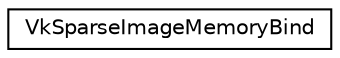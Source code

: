 digraph "Graphical Class Hierarchy"
{
 // LATEX_PDF_SIZE
  edge [fontname="Helvetica",fontsize="10",labelfontname="Helvetica",labelfontsize="10"];
  node [fontname="Helvetica",fontsize="10",shape=record];
  rankdir="LR";
  Node0 [label="VkSparseImageMemoryBind",height=0.2,width=0.4,color="black", fillcolor="white", style="filled",URL="$structVkSparseImageMemoryBind.html",tooltip=" "];
}
